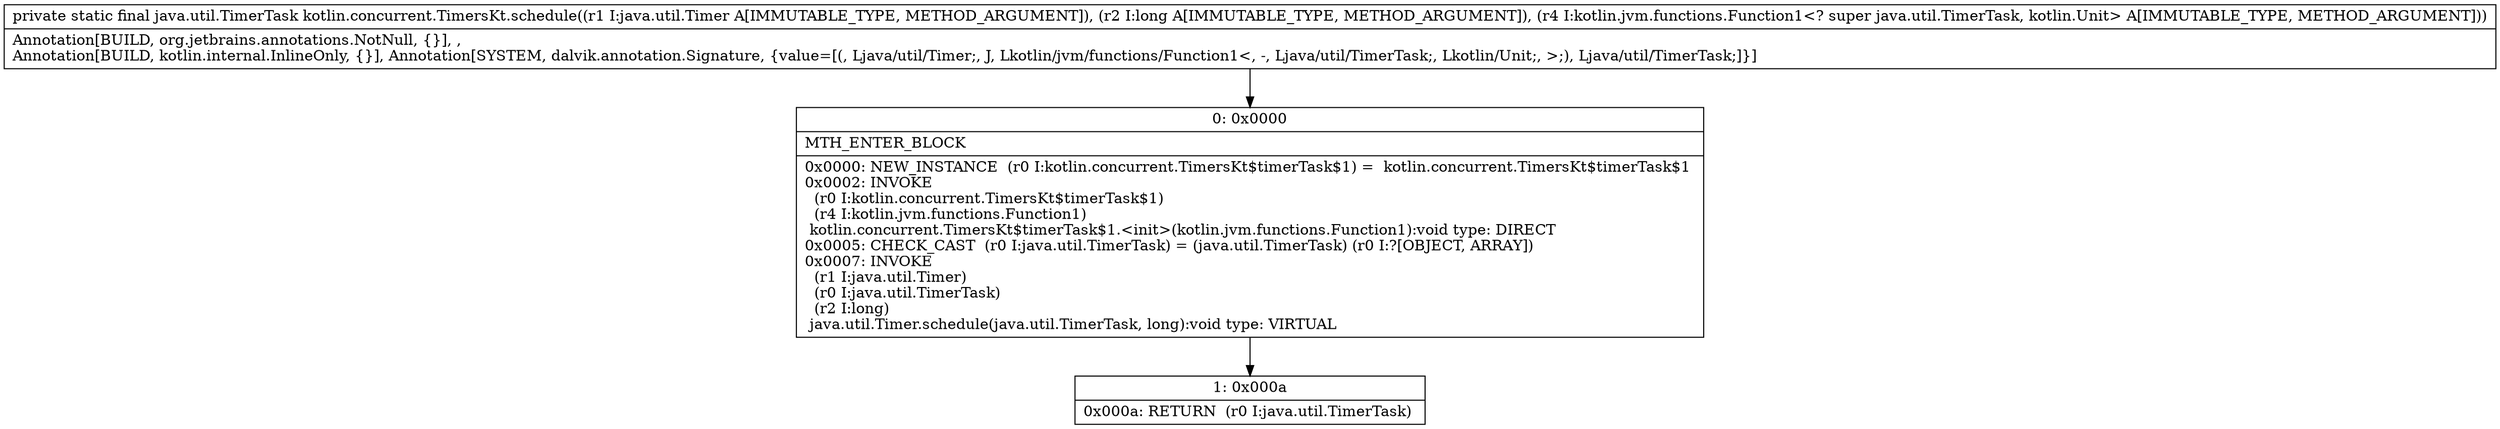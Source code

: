 digraph "CFG forkotlin.concurrent.TimersKt.schedule(Ljava\/util\/Timer;JLkotlin\/jvm\/functions\/Function1;)Ljava\/util\/TimerTask;" {
Node_0 [shape=record,label="{0\:\ 0x0000|MTH_ENTER_BLOCK\l|0x0000: NEW_INSTANCE  (r0 I:kotlin.concurrent.TimersKt$timerTask$1) =  kotlin.concurrent.TimersKt$timerTask$1 \l0x0002: INVOKE  \l  (r0 I:kotlin.concurrent.TimersKt$timerTask$1)\l  (r4 I:kotlin.jvm.functions.Function1)\l kotlin.concurrent.TimersKt$timerTask$1.\<init\>(kotlin.jvm.functions.Function1):void type: DIRECT \l0x0005: CHECK_CAST  (r0 I:java.util.TimerTask) = (java.util.TimerTask) (r0 I:?[OBJECT, ARRAY]) \l0x0007: INVOKE  \l  (r1 I:java.util.Timer)\l  (r0 I:java.util.TimerTask)\l  (r2 I:long)\l java.util.Timer.schedule(java.util.TimerTask, long):void type: VIRTUAL \l}"];
Node_1 [shape=record,label="{1\:\ 0x000a|0x000a: RETURN  (r0 I:java.util.TimerTask) \l}"];
MethodNode[shape=record,label="{private static final java.util.TimerTask kotlin.concurrent.TimersKt.schedule((r1 I:java.util.Timer A[IMMUTABLE_TYPE, METHOD_ARGUMENT]), (r2 I:long A[IMMUTABLE_TYPE, METHOD_ARGUMENT]), (r4 I:kotlin.jvm.functions.Function1\<? super java.util.TimerTask, kotlin.Unit\> A[IMMUTABLE_TYPE, METHOD_ARGUMENT]))  | Annotation[BUILD, org.jetbrains.annotations.NotNull, \{\}], , \lAnnotation[BUILD, kotlin.internal.InlineOnly, \{\}], Annotation[SYSTEM, dalvik.annotation.Signature, \{value=[(, Ljava\/util\/Timer;, J, Lkotlin\/jvm\/functions\/Function1\<, \-, Ljava\/util\/TimerTask;, Lkotlin\/Unit;, \>;), Ljava\/util\/TimerTask;]\}]\l}"];
MethodNode -> Node_0;
Node_0 -> Node_1;
}

